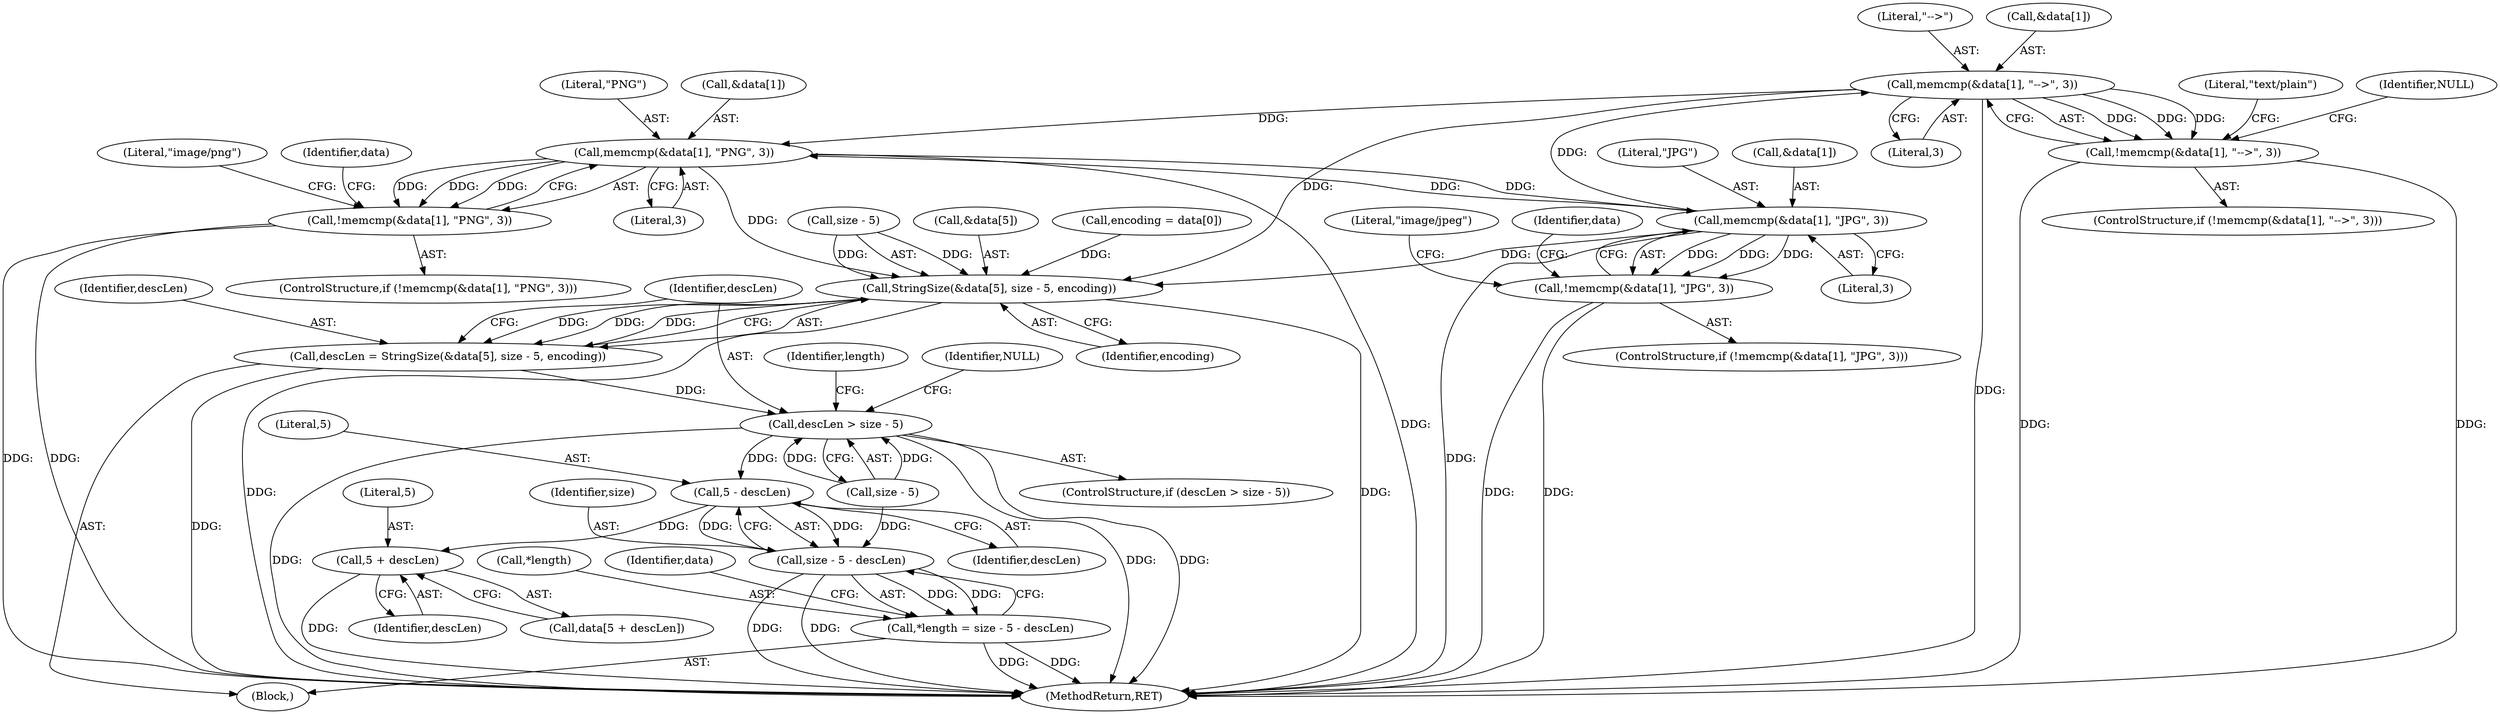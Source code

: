 digraph "0_Android_7a3246b870ddd11861eda2ab458b11d723c7f62c_0@API" {
"1000283" [label="(Call,memcmp(&data[1], \"-->\", 3))"];
"1000270" [label="(Call,memcmp(&data[1], \"JPG\", 3))"];
"1000257" [label="(Call,memcmp(&data[1], \"PNG\", 3))"];
"1000283" [label="(Call,memcmp(&data[1], \"-->\", 3))"];
"1000256" [label="(Call,!memcmp(&data[1], \"PNG\", 3))"];
"1000269" [label="(Call,!memcmp(&data[1], \"JPG\", 3))"];
"1000282" [label="(Call,!memcmp(&data[1], \"-->\", 3))"];
"1000313" [label="(Call,StringSize(&data[5], size - 5, encoding))"];
"1000311" [label="(Call,descLen = StringSize(&data[5], size - 5, encoding))"];
"1000323" [label="(Call,descLen > size - 5)"];
"1000336" [label="(Call,5 - descLen)"];
"1000334" [label="(Call,size - 5 - descLen)"];
"1000331" [label="(Call,*length = size - 5 - descLen)"];
"1000343" [label="(Call,5 + descLen)"];
"1000324" [label="(Identifier,descLen)"];
"1000268" [label="(ControlStructure,if (!memcmp(&data[1], \"JPG\", 3)))"];
"1000343" [label="(Call,5 + descLen)"];
"1000312" [label="(Identifier,descLen)"];
"1000283" [label="(Call,memcmp(&data[1], \"-->\", 3))"];
"1000279" [label="(Literal,\"image/jpeg\")"];
"1000243" [label="(Call,encoding = data[0])"];
"1000332" [label="(Call,*length)"];
"1000288" [label="(Literal,\"-->\")"];
"1000333" [label="(Identifier,length)"];
"1000286" [label="(Identifier,data)"];
"1000266" [label="(Literal,\"image/png\")"];
"1000325" [label="(Call,size - 5)"];
"1000270" [label="(Call,memcmp(&data[1], \"JPG\", 3))"];
"1000275" [label="(Literal,\"JPG\")"];
"1000256" [label="(Call,!memcmp(&data[1], \"PNG\", 3))"];
"1000311" [label="(Call,descLen = StringSize(&data[5], size - 5, encoding))"];
"1000284" [label="(Call,&data[1])"];
"1000258" [label="(Call,&data[1])"];
"1000255" [label="(ControlStructure,if (!memcmp(&data[1], \"PNG\", 3)))"];
"1000276" [label="(Literal,3)"];
"1000323" [label="(Call,descLen > size - 5)"];
"1000342" [label="(Identifier,data)"];
"1000322" [label="(ControlStructure,if (descLen > size - 5))"];
"1000262" [label="(Literal,\"PNG\")"];
"1000257" [label="(Call,memcmp(&data[1], \"PNG\", 3))"];
"1000318" [label="(Call,size - 5)"];
"1000281" [label="(ControlStructure,if (!memcmp(&data[1], \"-->\", 3)))"];
"1000263" [label="(Literal,3)"];
"1000241" [label="(Block,)"];
"1000345" [label="(Identifier,descLen)"];
"1000269" [label="(Call,!memcmp(&data[1], \"JPG\", 3))"];
"1000282" [label="(Call,!memcmp(&data[1], \"-->\", 3))"];
"1000335" [label="(Identifier,size)"];
"1000344" [label="(Literal,5)"];
"1000348" [label="(MethodReturn,RET)"];
"1000313" [label="(Call,StringSize(&data[5], size - 5, encoding))"];
"1000273" [label="(Identifier,data)"];
"1000334" [label="(Call,size - 5 - descLen)"];
"1000289" [label="(Literal,3)"];
"1000336" [label="(Call,5 - descLen)"];
"1000337" [label="(Literal,5)"];
"1000321" [label="(Identifier,encoding)"];
"1000271" [label="(Call,&data[1])"];
"1000341" [label="(Call,data[5 + descLen])"];
"1000330" [label="(Identifier,NULL)"];
"1000296" [label="(Identifier,NULL)"];
"1000331" [label="(Call,*length = size - 5 - descLen)"];
"1000338" [label="(Identifier,descLen)"];
"1000314" [label="(Call,&data[5])"];
"1000292" [label="(Literal,\"text/plain\")"];
"1000283" -> "1000282"  [label="AST: "];
"1000283" -> "1000289"  [label="CFG: "];
"1000284" -> "1000283"  [label="AST: "];
"1000288" -> "1000283"  [label="AST: "];
"1000289" -> "1000283"  [label="AST: "];
"1000282" -> "1000283"  [label="CFG: "];
"1000283" -> "1000348"  [label="DDG: "];
"1000283" -> "1000257"  [label="DDG: "];
"1000283" -> "1000282"  [label="DDG: "];
"1000283" -> "1000282"  [label="DDG: "];
"1000283" -> "1000282"  [label="DDG: "];
"1000270" -> "1000283"  [label="DDG: "];
"1000283" -> "1000313"  [label="DDG: "];
"1000270" -> "1000269"  [label="AST: "];
"1000270" -> "1000276"  [label="CFG: "];
"1000271" -> "1000270"  [label="AST: "];
"1000275" -> "1000270"  [label="AST: "];
"1000276" -> "1000270"  [label="AST: "];
"1000269" -> "1000270"  [label="CFG: "];
"1000270" -> "1000348"  [label="DDG: "];
"1000270" -> "1000257"  [label="DDG: "];
"1000270" -> "1000269"  [label="DDG: "];
"1000270" -> "1000269"  [label="DDG: "];
"1000270" -> "1000269"  [label="DDG: "];
"1000257" -> "1000270"  [label="DDG: "];
"1000270" -> "1000313"  [label="DDG: "];
"1000257" -> "1000256"  [label="AST: "];
"1000257" -> "1000263"  [label="CFG: "];
"1000258" -> "1000257"  [label="AST: "];
"1000262" -> "1000257"  [label="AST: "];
"1000263" -> "1000257"  [label="AST: "];
"1000256" -> "1000257"  [label="CFG: "];
"1000257" -> "1000348"  [label="DDG: "];
"1000257" -> "1000256"  [label="DDG: "];
"1000257" -> "1000256"  [label="DDG: "];
"1000257" -> "1000256"  [label="DDG: "];
"1000257" -> "1000313"  [label="DDG: "];
"1000256" -> "1000255"  [label="AST: "];
"1000266" -> "1000256"  [label="CFG: "];
"1000273" -> "1000256"  [label="CFG: "];
"1000256" -> "1000348"  [label="DDG: "];
"1000256" -> "1000348"  [label="DDG: "];
"1000269" -> "1000268"  [label="AST: "];
"1000279" -> "1000269"  [label="CFG: "];
"1000286" -> "1000269"  [label="CFG: "];
"1000269" -> "1000348"  [label="DDG: "];
"1000269" -> "1000348"  [label="DDG: "];
"1000282" -> "1000281"  [label="AST: "];
"1000292" -> "1000282"  [label="CFG: "];
"1000296" -> "1000282"  [label="CFG: "];
"1000282" -> "1000348"  [label="DDG: "];
"1000282" -> "1000348"  [label="DDG: "];
"1000313" -> "1000311"  [label="AST: "];
"1000313" -> "1000321"  [label="CFG: "];
"1000314" -> "1000313"  [label="AST: "];
"1000318" -> "1000313"  [label="AST: "];
"1000321" -> "1000313"  [label="AST: "];
"1000311" -> "1000313"  [label="CFG: "];
"1000313" -> "1000348"  [label="DDG: "];
"1000313" -> "1000348"  [label="DDG: "];
"1000313" -> "1000311"  [label="DDG: "];
"1000313" -> "1000311"  [label="DDG: "];
"1000313" -> "1000311"  [label="DDG: "];
"1000318" -> "1000313"  [label="DDG: "];
"1000318" -> "1000313"  [label="DDG: "];
"1000243" -> "1000313"  [label="DDG: "];
"1000311" -> "1000241"  [label="AST: "];
"1000312" -> "1000311"  [label="AST: "];
"1000324" -> "1000311"  [label="CFG: "];
"1000311" -> "1000348"  [label="DDG: "];
"1000311" -> "1000323"  [label="DDG: "];
"1000323" -> "1000322"  [label="AST: "];
"1000323" -> "1000325"  [label="CFG: "];
"1000324" -> "1000323"  [label="AST: "];
"1000325" -> "1000323"  [label="AST: "];
"1000330" -> "1000323"  [label="CFG: "];
"1000333" -> "1000323"  [label="CFG: "];
"1000323" -> "1000348"  [label="DDG: "];
"1000323" -> "1000348"  [label="DDG: "];
"1000323" -> "1000348"  [label="DDG: "];
"1000325" -> "1000323"  [label="DDG: "];
"1000325" -> "1000323"  [label="DDG: "];
"1000323" -> "1000336"  [label="DDG: "];
"1000336" -> "1000334"  [label="AST: "];
"1000336" -> "1000338"  [label="CFG: "];
"1000337" -> "1000336"  [label="AST: "];
"1000338" -> "1000336"  [label="AST: "];
"1000334" -> "1000336"  [label="CFG: "];
"1000336" -> "1000334"  [label="DDG: "];
"1000336" -> "1000334"  [label="DDG: "];
"1000336" -> "1000343"  [label="DDG: "];
"1000334" -> "1000331"  [label="AST: "];
"1000335" -> "1000334"  [label="AST: "];
"1000331" -> "1000334"  [label="CFG: "];
"1000334" -> "1000348"  [label="DDG: "];
"1000334" -> "1000348"  [label="DDG: "];
"1000334" -> "1000331"  [label="DDG: "];
"1000334" -> "1000331"  [label="DDG: "];
"1000325" -> "1000334"  [label="DDG: "];
"1000331" -> "1000241"  [label="AST: "];
"1000332" -> "1000331"  [label="AST: "];
"1000342" -> "1000331"  [label="CFG: "];
"1000331" -> "1000348"  [label="DDG: "];
"1000331" -> "1000348"  [label="DDG: "];
"1000343" -> "1000341"  [label="AST: "];
"1000343" -> "1000345"  [label="CFG: "];
"1000344" -> "1000343"  [label="AST: "];
"1000345" -> "1000343"  [label="AST: "];
"1000341" -> "1000343"  [label="CFG: "];
"1000343" -> "1000348"  [label="DDG: "];
}
